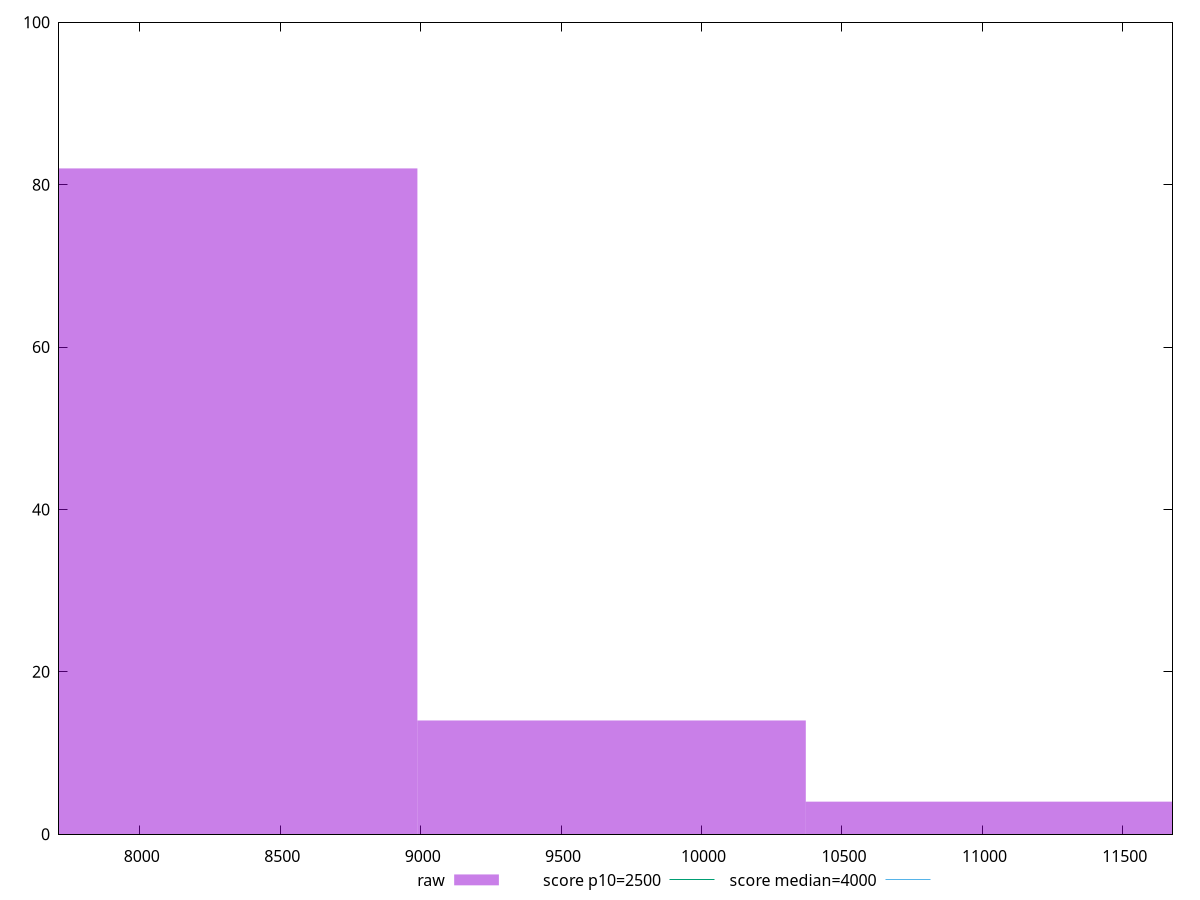 reset

$raw <<EOF
11062.641536720868 4
9679.81134463076 14
8296.981152540651 82
EOF

set key outside below
set boxwidth 1382.8301920901085
set xrange [7712.285:11676.865999999996]
set yrange [0:100]
set trange [0:100]
set style fill transparent solid 0.5 noborder

set parametric
set terminal svg size 640, 490 enhanced background rgb 'white'
set output "report_00013_2021-02-09T12-04-24.940Z/largest-contentful-paint/samples/pages+cached+noadtech/raw/histogram.svg"

plot $raw title "raw" with boxes, \
     2500,t title "score p10=2500", \
     4000,t title "score median=4000"

reset
